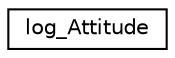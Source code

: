 digraph "Graphical Class Hierarchy"
{
 // INTERACTIVE_SVG=YES
  edge [fontname="Helvetica",fontsize="10",labelfontname="Helvetica",labelfontsize="10"];
  node [fontname="Helvetica",fontsize="10",shape=record];
  rankdir="LR";
  Node1 [label="log_Attitude",height=0.2,width=0.4,color="black", fillcolor="white", style="filled",URL="$structlog__Attitude.html"];
}
